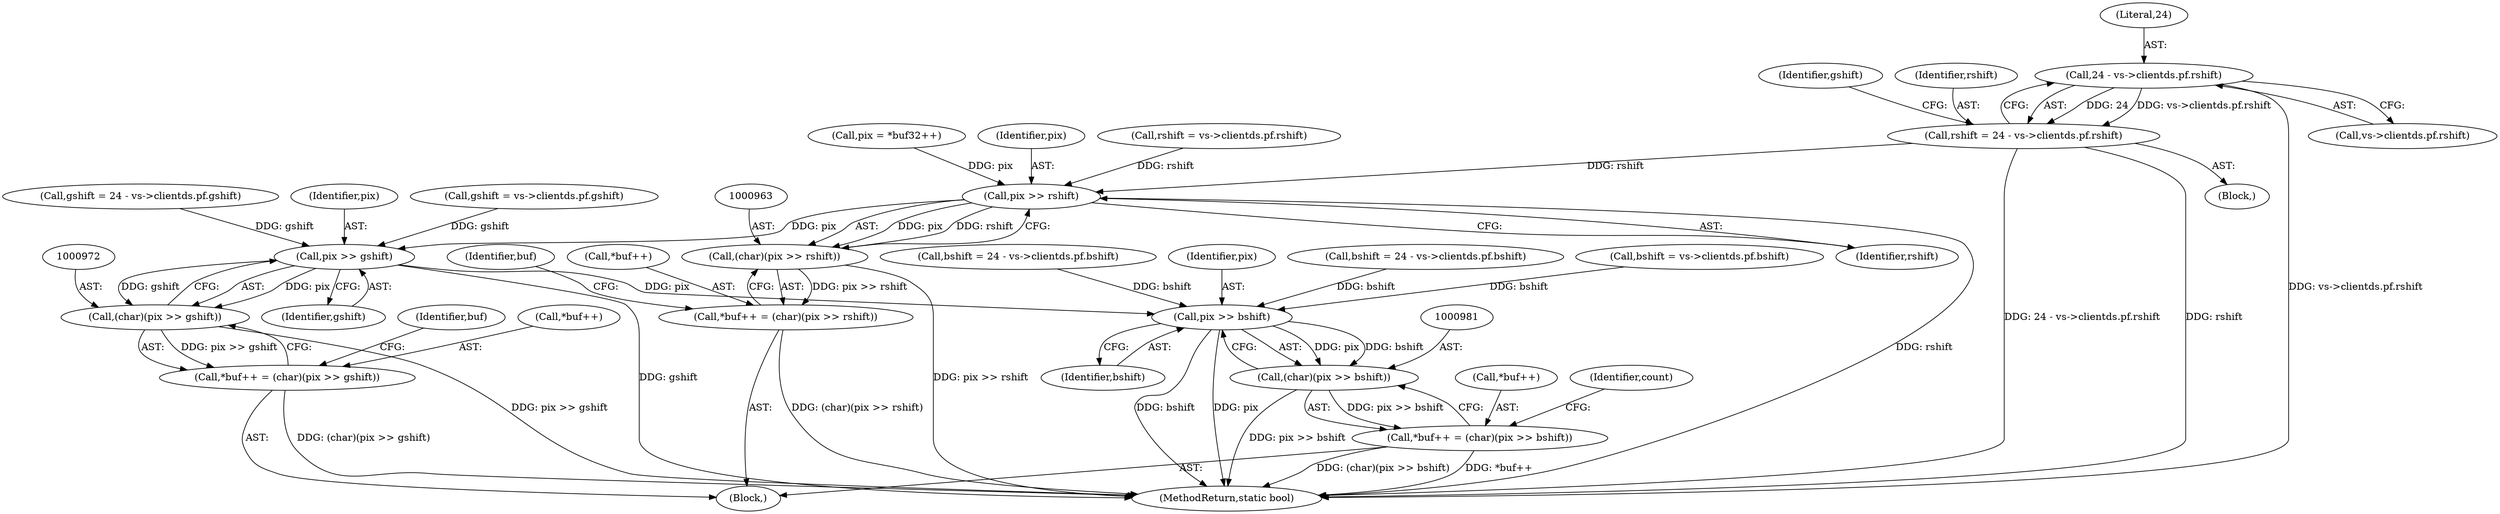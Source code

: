 digraph "0_qemu_9f64916da20eea67121d544698676295bbb105a7_0@pointer" {
"1000895" [label="(Call,24 - vs->clientds.pf.rshift)"];
"1000893" [label="(Call,rshift = 24 - vs->clientds.pf.rshift)"];
"1000964" [label="(Call,pix >> rshift)"];
"1000962" [label="(Call,(char)(pix >> rshift))"];
"1000958" [label="(Call,*buf++ = (char)(pix >> rshift))"];
"1000973" [label="(Call,pix >> gshift)"];
"1000971" [label="(Call,(char)(pix >> gshift))"];
"1000967" [label="(Call,*buf++ = (char)(pix >> gshift))"];
"1000982" [label="(Call,pix >> bshift)"];
"1000980" [label="(Call,(char)(pix >> bshift))"];
"1000976" [label="(Call,*buf++ = (char)(pix >> bshift))"];
"1000904" [label="(Call,gshift = 24 - vs->clientds.pf.gshift)"];
"1000962" [label="(Call,(char)(pix >> rshift))"];
"1000953" [label="(Call,pix = *buf32++)"];
"1000959" [label="(Call,*buf++)"];
"1000985" [label="(MethodReturn,static bool)"];
"1000965" [label="(Identifier,pix)"];
"1000905" [label="(Identifier,gshift)"];
"1000983" [label="(Identifier,pix)"];
"1000915" [label="(Call,bshift = 24 - vs->clientds.pf.bshift)"];
"1000968" [label="(Call,*buf++)"];
"1000897" [label="(Call,vs->clientds.pf.rshift)"];
"1000864" [label="(Call,rshift = vs->clientds.pf.rshift)"];
"1000967" [label="(Call,*buf++ = (char)(pix >> gshift))"];
"1000882" [label="(Call,bshift = vs->clientds.pf.bshift)"];
"1000976" [label="(Call,*buf++ = (char)(pix >> bshift))"];
"1000974" [label="(Identifier,pix)"];
"1000973" [label="(Call,pix >> gshift)"];
"1000952" [label="(Block,)"];
"1000951" [label="(Identifier,count)"];
"1000895" [label="(Call,24 - vs->clientds.pf.rshift)"];
"1000970" [label="(Identifier,buf)"];
"1000975" [label="(Identifier,gshift)"];
"1000980" [label="(Call,(char)(pix >> bshift))"];
"1000984" [label="(Identifier,bshift)"];
"1000979" [label="(Identifier,buf)"];
"1000964" [label="(Call,pix >> rshift)"];
"1000873" [label="(Call,gshift = vs->clientds.pf.gshift)"];
"1000971" [label="(Call,(char)(pix >> gshift))"];
"1000892" [label="(Block,)"];
"1000929" [label="(Call,bshift = 24 - vs->clientds.pf.bshift)"];
"1000977" [label="(Call,*buf++)"];
"1000958" [label="(Call,*buf++ = (char)(pix >> rshift))"];
"1000896" [label="(Literal,24)"];
"1000893" [label="(Call,rshift = 24 - vs->clientds.pf.rshift)"];
"1000966" [label="(Identifier,rshift)"];
"1000894" [label="(Identifier,rshift)"];
"1000982" [label="(Call,pix >> bshift)"];
"1000895" -> "1000893"  [label="AST: "];
"1000895" -> "1000897"  [label="CFG: "];
"1000896" -> "1000895"  [label="AST: "];
"1000897" -> "1000895"  [label="AST: "];
"1000893" -> "1000895"  [label="CFG: "];
"1000895" -> "1000985"  [label="DDG: vs->clientds.pf.rshift"];
"1000895" -> "1000893"  [label="DDG: 24"];
"1000895" -> "1000893"  [label="DDG: vs->clientds.pf.rshift"];
"1000893" -> "1000892"  [label="AST: "];
"1000894" -> "1000893"  [label="AST: "];
"1000905" -> "1000893"  [label="CFG: "];
"1000893" -> "1000985"  [label="DDG: 24 - vs->clientds.pf.rshift"];
"1000893" -> "1000985"  [label="DDG: rshift"];
"1000893" -> "1000964"  [label="DDG: rshift"];
"1000964" -> "1000962"  [label="AST: "];
"1000964" -> "1000966"  [label="CFG: "];
"1000965" -> "1000964"  [label="AST: "];
"1000966" -> "1000964"  [label="AST: "];
"1000962" -> "1000964"  [label="CFG: "];
"1000964" -> "1000985"  [label="DDG: rshift"];
"1000964" -> "1000962"  [label="DDG: pix"];
"1000964" -> "1000962"  [label="DDG: rshift"];
"1000953" -> "1000964"  [label="DDG: pix"];
"1000864" -> "1000964"  [label="DDG: rshift"];
"1000964" -> "1000973"  [label="DDG: pix"];
"1000962" -> "1000958"  [label="AST: "];
"1000963" -> "1000962"  [label="AST: "];
"1000958" -> "1000962"  [label="CFG: "];
"1000962" -> "1000985"  [label="DDG: pix >> rshift"];
"1000962" -> "1000958"  [label="DDG: pix >> rshift"];
"1000958" -> "1000952"  [label="AST: "];
"1000959" -> "1000958"  [label="AST: "];
"1000970" -> "1000958"  [label="CFG: "];
"1000958" -> "1000985"  [label="DDG: (char)(pix >> rshift)"];
"1000973" -> "1000971"  [label="AST: "];
"1000973" -> "1000975"  [label="CFG: "];
"1000974" -> "1000973"  [label="AST: "];
"1000975" -> "1000973"  [label="AST: "];
"1000971" -> "1000973"  [label="CFG: "];
"1000973" -> "1000985"  [label="DDG: gshift"];
"1000973" -> "1000971"  [label="DDG: pix"];
"1000973" -> "1000971"  [label="DDG: gshift"];
"1000873" -> "1000973"  [label="DDG: gshift"];
"1000904" -> "1000973"  [label="DDG: gshift"];
"1000973" -> "1000982"  [label="DDG: pix"];
"1000971" -> "1000967"  [label="AST: "];
"1000972" -> "1000971"  [label="AST: "];
"1000967" -> "1000971"  [label="CFG: "];
"1000971" -> "1000985"  [label="DDG: pix >> gshift"];
"1000971" -> "1000967"  [label="DDG: pix >> gshift"];
"1000967" -> "1000952"  [label="AST: "];
"1000968" -> "1000967"  [label="AST: "];
"1000979" -> "1000967"  [label="CFG: "];
"1000967" -> "1000985"  [label="DDG: (char)(pix >> gshift)"];
"1000982" -> "1000980"  [label="AST: "];
"1000982" -> "1000984"  [label="CFG: "];
"1000983" -> "1000982"  [label="AST: "];
"1000984" -> "1000982"  [label="AST: "];
"1000980" -> "1000982"  [label="CFG: "];
"1000982" -> "1000985"  [label="DDG: bshift"];
"1000982" -> "1000985"  [label="DDG: pix"];
"1000982" -> "1000980"  [label="DDG: pix"];
"1000982" -> "1000980"  [label="DDG: bshift"];
"1000882" -> "1000982"  [label="DDG: bshift"];
"1000915" -> "1000982"  [label="DDG: bshift"];
"1000929" -> "1000982"  [label="DDG: bshift"];
"1000980" -> "1000976"  [label="AST: "];
"1000981" -> "1000980"  [label="AST: "];
"1000976" -> "1000980"  [label="CFG: "];
"1000980" -> "1000985"  [label="DDG: pix >> bshift"];
"1000980" -> "1000976"  [label="DDG: pix >> bshift"];
"1000976" -> "1000952"  [label="AST: "];
"1000977" -> "1000976"  [label="AST: "];
"1000951" -> "1000976"  [label="CFG: "];
"1000976" -> "1000985"  [label="DDG: *buf++"];
"1000976" -> "1000985"  [label="DDG: (char)(pix >> bshift)"];
}
